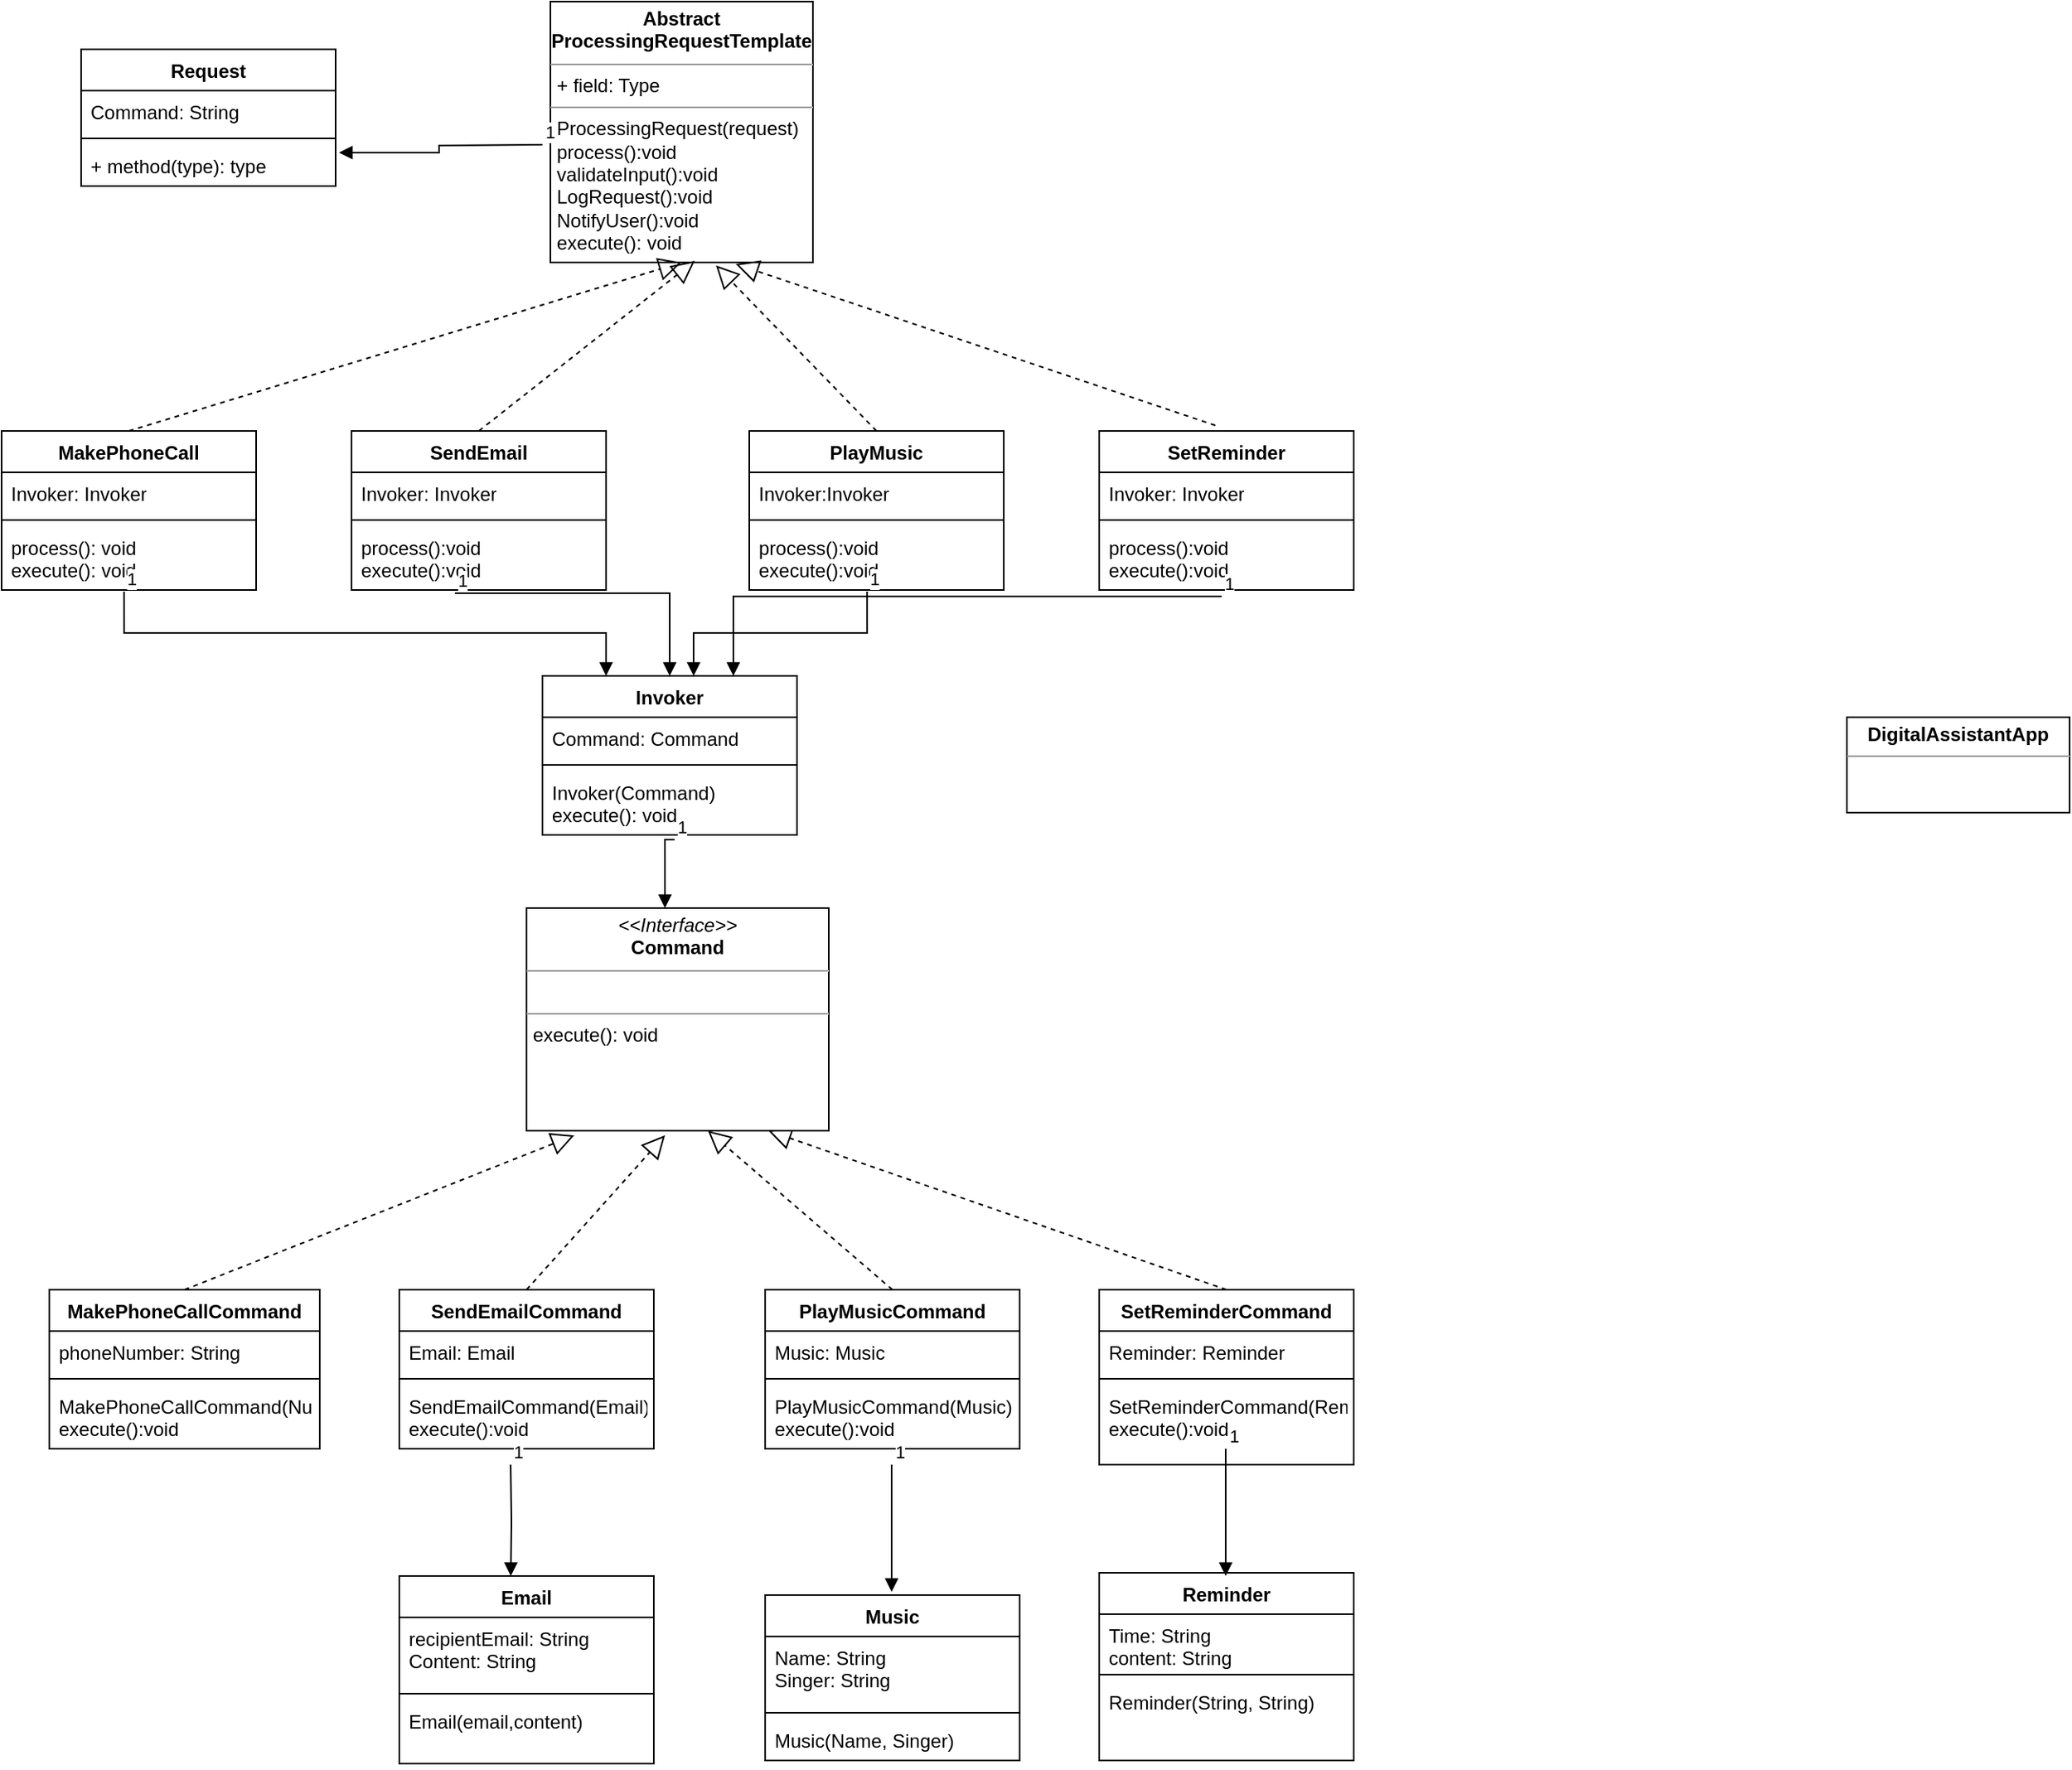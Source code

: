 <mxfile version="21.2.9" type="device">
  <diagram name="Page-1" id="yF5yuLpqPqXP1PnXobgm">
    <mxGraphModel dx="2963" dy="2237" grid="1" gridSize="10" guides="1" tooltips="1" connect="1" arrows="1" fold="1" page="1" pageScale="1" pageWidth="850" pageHeight="1100" math="0" shadow="0">
      <root>
        <mxCell id="0" />
        <mxCell id="1" parent="0" />
        <mxCell id="aZcGjkpgb1SzbqzYpWoX-2" value="MakePhoneCallCommand" style="swimlane;fontStyle=1;align=center;verticalAlign=top;childLayout=stackLayout;horizontal=1;startSize=26;horizontalStack=0;resizeParent=1;resizeParentMax=0;resizeLast=0;collapsible=1;marginBottom=0;whiteSpace=wrap;html=1;" vertex="1" parent="1">
          <mxGeometry x="100" y="220" width="170" height="100" as="geometry" />
        </mxCell>
        <mxCell id="aZcGjkpgb1SzbqzYpWoX-3" value="phoneNumber: String" style="text;strokeColor=none;fillColor=none;align=left;verticalAlign=top;spacingLeft=4;spacingRight=4;overflow=hidden;rotatable=0;points=[[0,0.5],[1,0.5]];portConstraint=eastwest;whiteSpace=wrap;html=1;" vertex="1" parent="aZcGjkpgb1SzbqzYpWoX-2">
          <mxGeometry y="26" width="170" height="26" as="geometry" />
        </mxCell>
        <mxCell id="aZcGjkpgb1SzbqzYpWoX-4" value="" style="line;strokeWidth=1;fillColor=none;align=left;verticalAlign=middle;spacingTop=-1;spacingLeft=3;spacingRight=3;rotatable=0;labelPosition=right;points=[];portConstraint=eastwest;strokeColor=inherit;" vertex="1" parent="aZcGjkpgb1SzbqzYpWoX-2">
          <mxGeometry y="52" width="170" height="8" as="geometry" />
        </mxCell>
        <mxCell id="aZcGjkpgb1SzbqzYpWoX-5" value="MakePhoneCallCommand(Number)&lt;br&gt;execute():void" style="text;strokeColor=none;fillColor=none;align=left;verticalAlign=top;spacingLeft=4;spacingRight=4;overflow=hidden;rotatable=0;points=[[0,0.5],[1,0.5]];portConstraint=eastwest;whiteSpace=wrap;html=1;" vertex="1" parent="aZcGjkpgb1SzbqzYpWoX-2">
          <mxGeometry y="60" width="170" height="40" as="geometry" />
        </mxCell>
        <mxCell id="aZcGjkpgb1SzbqzYpWoX-6" value="SendEmailCommand" style="swimlane;fontStyle=1;align=center;verticalAlign=top;childLayout=stackLayout;horizontal=1;startSize=26;horizontalStack=0;resizeParent=1;resizeParentMax=0;resizeLast=0;collapsible=1;marginBottom=0;whiteSpace=wrap;html=1;" vertex="1" parent="1">
          <mxGeometry x="320" y="220" width="160" height="100" as="geometry" />
        </mxCell>
        <mxCell id="aZcGjkpgb1SzbqzYpWoX-7" value="Email: Email" style="text;strokeColor=none;fillColor=none;align=left;verticalAlign=top;spacingLeft=4;spacingRight=4;overflow=hidden;rotatable=0;points=[[0,0.5],[1,0.5]];portConstraint=eastwest;whiteSpace=wrap;html=1;" vertex="1" parent="aZcGjkpgb1SzbqzYpWoX-6">
          <mxGeometry y="26" width="160" height="26" as="geometry" />
        </mxCell>
        <mxCell id="aZcGjkpgb1SzbqzYpWoX-8" value="" style="line;strokeWidth=1;fillColor=none;align=left;verticalAlign=middle;spacingTop=-1;spacingLeft=3;spacingRight=3;rotatable=0;labelPosition=right;points=[];portConstraint=eastwest;strokeColor=inherit;" vertex="1" parent="aZcGjkpgb1SzbqzYpWoX-6">
          <mxGeometry y="52" width="160" height="8" as="geometry" />
        </mxCell>
        <mxCell id="aZcGjkpgb1SzbqzYpWoX-9" value="SendEmailCommand(Email)&lt;br&gt;execute():void" style="text;strokeColor=none;fillColor=none;align=left;verticalAlign=top;spacingLeft=4;spacingRight=4;overflow=hidden;rotatable=0;points=[[0,0.5],[1,0.5]];portConstraint=eastwest;whiteSpace=wrap;html=1;" vertex="1" parent="aZcGjkpgb1SzbqzYpWoX-6">
          <mxGeometry y="60" width="160" height="40" as="geometry" />
        </mxCell>
        <mxCell id="aZcGjkpgb1SzbqzYpWoX-10" value="PlayMusicCommand" style="swimlane;fontStyle=1;align=center;verticalAlign=top;childLayout=stackLayout;horizontal=1;startSize=26;horizontalStack=0;resizeParent=1;resizeParentMax=0;resizeLast=0;collapsible=1;marginBottom=0;whiteSpace=wrap;html=1;" vertex="1" parent="1">
          <mxGeometry x="550" y="220" width="160" height="100" as="geometry" />
        </mxCell>
        <mxCell id="aZcGjkpgb1SzbqzYpWoX-11" value="Music: Music" style="text;strokeColor=none;fillColor=none;align=left;verticalAlign=top;spacingLeft=4;spacingRight=4;overflow=hidden;rotatable=0;points=[[0,0.5],[1,0.5]];portConstraint=eastwest;whiteSpace=wrap;html=1;" vertex="1" parent="aZcGjkpgb1SzbqzYpWoX-10">
          <mxGeometry y="26" width="160" height="26" as="geometry" />
        </mxCell>
        <mxCell id="aZcGjkpgb1SzbqzYpWoX-12" value="" style="line;strokeWidth=1;fillColor=none;align=left;verticalAlign=middle;spacingTop=-1;spacingLeft=3;spacingRight=3;rotatable=0;labelPosition=right;points=[];portConstraint=eastwest;strokeColor=inherit;" vertex="1" parent="aZcGjkpgb1SzbqzYpWoX-10">
          <mxGeometry y="52" width="160" height="8" as="geometry" />
        </mxCell>
        <mxCell id="aZcGjkpgb1SzbqzYpWoX-13" value="PlayMusicCommand(Music)&lt;br&gt;execute():void" style="text;strokeColor=none;fillColor=none;align=left;verticalAlign=top;spacingLeft=4;spacingRight=4;overflow=hidden;rotatable=0;points=[[0,0.5],[1,0.5]];portConstraint=eastwest;whiteSpace=wrap;html=1;" vertex="1" parent="aZcGjkpgb1SzbqzYpWoX-10">
          <mxGeometry y="60" width="160" height="40" as="geometry" />
        </mxCell>
        <mxCell id="aZcGjkpgb1SzbqzYpWoX-18" value="SetReminderCommand" style="swimlane;fontStyle=1;align=center;verticalAlign=top;childLayout=stackLayout;horizontal=1;startSize=26;horizontalStack=0;resizeParent=1;resizeParentMax=0;resizeLast=0;collapsible=1;marginBottom=0;whiteSpace=wrap;html=1;" vertex="1" parent="1">
          <mxGeometry x="760" y="220" width="160" height="110" as="geometry" />
        </mxCell>
        <mxCell id="aZcGjkpgb1SzbqzYpWoX-19" value="Reminder: Reminder" style="text;strokeColor=none;fillColor=none;align=left;verticalAlign=top;spacingLeft=4;spacingRight=4;overflow=hidden;rotatable=0;points=[[0,0.5],[1,0.5]];portConstraint=eastwest;whiteSpace=wrap;html=1;" vertex="1" parent="aZcGjkpgb1SzbqzYpWoX-18">
          <mxGeometry y="26" width="160" height="26" as="geometry" />
        </mxCell>
        <mxCell id="aZcGjkpgb1SzbqzYpWoX-20" value="" style="line;strokeWidth=1;fillColor=none;align=left;verticalAlign=middle;spacingTop=-1;spacingLeft=3;spacingRight=3;rotatable=0;labelPosition=right;points=[];portConstraint=eastwest;strokeColor=inherit;" vertex="1" parent="aZcGjkpgb1SzbqzYpWoX-18">
          <mxGeometry y="52" width="160" height="8" as="geometry" />
        </mxCell>
        <mxCell id="aZcGjkpgb1SzbqzYpWoX-21" value="SetReminderCommand(Reminder)&lt;br&gt;execute():void" style="text;strokeColor=none;fillColor=none;align=left;verticalAlign=top;spacingLeft=4;spacingRight=4;overflow=hidden;rotatable=0;points=[[0,0.5],[1,0.5]];portConstraint=eastwest;whiteSpace=wrap;html=1;" vertex="1" parent="aZcGjkpgb1SzbqzYpWoX-18">
          <mxGeometry y="60" width="160" height="50" as="geometry" />
        </mxCell>
        <mxCell id="aZcGjkpgb1SzbqzYpWoX-22" value="" style="endArrow=block;dashed=1;endFill=0;endSize=12;html=1;rounded=0;exitX=0.5;exitY=0;exitDx=0;exitDy=0;entryX=0.158;entryY=1.021;entryDx=0;entryDy=0;entryPerimeter=0;" edge="1" parent="1" source="aZcGjkpgb1SzbqzYpWoX-2" target="aZcGjkpgb1SzbqzYpWoX-66">
          <mxGeometry width="160" relative="1" as="geometry">
            <mxPoint x="160" y="180" as="sourcePoint" />
            <mxPoint x="360" y="90" as="targetPoint" />
          </mxGeometry>
        </mxCell>
        <mxCell id="aZcGjkpgb1SzbqzYpWoX-23" value="" style="endArrow=block;dashed=1;endFill=0;endSize=12;html=1;rounded=0;exitX=0.5;exitY=0;exitDx=0;exitDy=0;entryX=0.6;entryY=1;entryDx=0;entryDy=0;entryPerimeter=0;" edge="1" parent="1" source="aZcGjkpgb1SzbqzYpWoX-10" target="aZcGjkpgb1SzbqzYpWoX-66">
          <mxGeometry width="160" relative="1" as="geometry">
            <mxPoint x="260" y="430" as="sourcePoint" />
            <mxPoint x="630" y="-90" as="targetPoint" />
          </mxGeometry>
        </mxCell>
        <mxCell id="aZcGjkpgb1SzbqzYpWoX-24" value="" style="endArrow=block;dashed=1;endFill=0;endSize=12;html=1;rounded=0;exitX=0.5;exitY=0;exitDx=0;exitDy=0;entryX=0.458;entryY=1.021;entryDx=0;entryDy=0;entryPerimeter=0;" edge="1" parent="1" source="aZcGjkpgb1SzbqzYpWoX-6" target="aZcGjkpgb1SzbqzYpWoX-66">
          <mxGeometry width="160" relative="1" as="geometry">
            <mxPoint x="100" y="410" as="sourcePoint" />
            <mxPoint x="530" y="-80" as="targetPoint" />
          </mxGeometry>
        </mxCell>
        <mxCell id="aZcGjkpgb1SzbqzYpWoX-25" value="" style="endArrow=block;dashed=1;endFill=0;endSize=12;html=1;rounded=0;exitX=0.5;exitY=0;exitDx=0;exitDy=0;entryX=0.8;entryY=1;entryDx=0;entryDy=0;entryPerimeter=0;" edge="1" parent="1" source="aZcGjkpgb1SzbqzYpWoX-18" target="aZcGjkpgb1SzbqzYpWoX-66">
          <mxGeometry width="160" relative="1" as="geometry">
            <mxPoint x="710" y="150" as="sourcePoint" />
            <mxPoint x="710" y="-100" as="targetPoint" />
          </mxGeometry>
        </mxCell>
        <mxCell id="aZcGjkpgb1SzbqzYpWoX-26" value="&lt;p style=&quot;margin:0px;margin-top:4px;text-align:center;&quot;&gt;&lt;b&gt;Abstract ProcessingRequestTemplate&lt;/b&gt;&lt;/p&gt;&lt;hr size=&quot;1&quot;&gt;&lt;p style=&quot;margin:0px;margin-left:4px;&quot;&gt;+ field: Type&lt;/p&gt;&lt;hr size=&quot;1&quot;&gt;&lt;p style=&quot;margin:0px;margin-left:4px;&quot;&gt;ProcessingRequest(request)&lt;/p&gt;&lt;p style=&quot;margin:0px;margin-left:4px;&quot;&gt;process():void&lt;/p&gt;&lt;p style=&quot;margin:0px;margin-left:4px;&quot;&gt;validateInput():void&lt;/p&gt;&lt;p style=&quot;margin:0px;margin-left:4px;&quot;&gt;LogRequest():void&lt;/p&gt;&lt;p style=&quot;margin:0px;margin-left:4px;&quot;&gt;NotifyUser():void&lt;/p&gt;&lt;p style=&quot;margin:0px;margin-left:4px;&quot;&gt;execute(): void&lt;/p&gt;" style="verticalAlign=top;align=left;overflow=fill;fontSize=12;fontFamily=Helvetica;html=1;whiteSpace=wrap;" vertex="1" parent="1">
          <mxGeometry x="415" y="-590" width="165" height="164" as="geometry" />
        </mxCell>
        <mxCell id="aZcGjkpgb1SzbqzYpWoX-36" value="Request" style="swimlane;fontStyle=1;align=center;verticalAlign=top;childLayout=stackLayout;horizontal=1;startSize=26;horizontalStack=0;resizeParent=1;resizeParentMax=0;resizeLast=0;collapsible=1;marginBottom=0;whiteSpace=wrap;html=1;" vertex="1" parent="1">
          <mxGeometry x="120" y="-560" width="160" height="86" as="geometry" />
        </mxCell>
        <mxCell id="aZcGjkpgb1SzbqzYpWoX-37" value="Command: String" style="text;strokeColor=none;fillColor=none;align=left;verticalAlign=top;spacingLeft=4;spacingRight=4;overflow=hidden;rotatable=0;points=[[0,0.5],[1,0.5]];portConstraint=eastwest;whiteSpace=wrap;html=1;" vertex="1" parent="aZcGjkpgb1SzbqzYpWoX-36">
          <mxGeometry y="26" width="160" height="26" as="geometry" />
        </mxCell>
        <mxCell id="aZcGjkpgb1SzbqzYpWoX-38" value="" style="line;strokeWidth=1;fillColor=none;align=left;verticalAlign=middle;spacingTop=-1;spacingLeft=3;spacingRight=3;rotatable=0;labelPosition=right;points=[];portConstraint=eastwest;strokeColor=inherit;" vertex="1" parent="aZcGjkpgb1SzbqzYpWoX-36">
          <mxGeometry y="52" width="160" height="8" as="geometry" />
        </mxCell>
        <mxCell id="aZcGjkpgb1SzbqzYpWoX-39" value="+ method(type): type" style="text;strokeColor=none;fillColor=none;align=left;verticalAlign=top;spacingLeft=4;spacingRight=4;overflow=hidden;rotatable=0;points=[[0,0.5],[1,0.5]];portConstraint=eastwest;whiteSpace=wrap;html=1;" vertex="1" parent="aZcGjkpgb1SzbqzYpWoX-36">
          <mxGeometry y="60" width="160" height="26" as="geometry" />
        </mxCell>
        <mxCell id="aZcGjkpgb1SzbqzYpWoX-40" value="Email" style="swimlane;fontStyle=1;align=center;verticalAlign=top;childLayout=stackLayout;horizontal=1;startSize=26;horizontalStack=0;resizeParent=1;resizeParentMax=0;resizeLast=0;collapsible=1;marginBottom=0;whiteSpace=wrap;html=1;" vertex="1" parent="1">
          <mxGeometry x="320" y="400" width="160" height="118" as="geometry" />
        </mxCell>
        <mxCell id="aZcGjkpgb1SzbqzYpWoX-41" value="recipientEmail: String&lt;br&gt;Content: String" style="text;strokeColor=none;fillColor=none;align=left;verticalAlign=top;spacingLeft=4;spacingRight=4;overflow=hidden;rotatable=0;points=[[0,0.5],[1,0.5]];portConstraint=eastwest;whiteSpace=wrap;html=1;" vertex="1" parent="aZcGjkpgb1SzbqzYpWoX-40">
          <mxGeometry y="26" width="160" height="44" as="geometry" />
        </mxCell>
        <mxCell id="aZcGjkpgb1SzbqzYpWoX-42" value="" style="line;strokeWidth=1;fillColor=none;align=left;verticalAlign=middle;spacingTop=-1;spacingLeft=3;spacingRight=3;rotatable=0;labelPosition=right;points=[];portConstraint=eastwest;strokeColor=inherit;" vertex="1" parent="aZcGjkpgb1SzbqzYpWoX-40">
          <mxGeometry y="70" width="160" height="8" as="geometry" />
        </mxCell>
        <mxCell id="aZcGjkpgb1SzbqzYpWoX-43" value="Email(email,content)" style="text;strokeColor=none;fillColor=none;align=left;verticalAlign=top;spacingLeft=4;spacingRight=4;overflow=hidden;rotatable=0;points=[[0,0.5],[1,0.5]];portConstraint=eastwest;whiteSpace=wrap;html=1;" vertex="1" parent="aZcGjkpgb1SzbqzYpWoX-40">
          <mxGeometry y="78" width="160" height="40" as="geometry" />
        </mxCell>
        <mxCell id="aZcGjkpgb1SzbqzYpWoX-44" value="Music" style="swimlane;fontStyle=1;align=center;verticalAlign=top;childLayout=stackLayout;horizontal=1;startSize=26;horizontalStack=0;resizeParent=1;resizeParentMax=0;resizeLast=0;collapsible=1;marginBottom=0;whiteSpace=wrap;html=1;" vertex="1" parent="1">
          <mxGeometry x="550" y="412" width="160" height="104" as="geometry" />
        </mxCell>
        <mxCell id="aZcGjkpgb1SzbqzYpWoX-45" value="Name: String&lt;br&gt;Singer: String" style="text;strokeColor=none;fillColor=none;align=left;verticalAlign=top;spacingLeft=4;spacingRight=4;overflow=hidden;rotatable=0;points=[[0,0.5],[1,0.5]];portConstraint=eastwest;whiteSpace=wrap;html=1;" vertex="1" parent="aZcGjkpgb1SzbqzYpWoX-44">
          <mxGeometry y="26" width="160" height="44" as="geometry" />
        </mxCell>
        <mxCell id="aZcGjkpgb1SzbqzYpWoX-46" value="" style="line;strokeWidth=1;fillColor=none;align=left;verticalAlign=middle;spacingTop=-1;spacingLeft=3;spacingRight=3;rotatable=0;labelPosition=right;points=[];portConstraint=eastwest;strokeColor=inherit;" vertex="1" parent="aZcGjkpgb1SzbqzYpWoX-44">
          <mxGeometry y="70" width="160" height="8" as="geometry" />
        </mxCell>
        <mxCell id="aZcGjkpgb1SzbqzYpWoX-47" value="Music(Name, Singer)" style="text;strokeColor=none;fillColor=none;align=left;verticalAlign=top;spacingLeft=4;spacingRight=4;overflow=hidden;rotatable=0;points=[[0,0.5],[1,0.5]];portConstraint=eastwest;whiteSpace=wrap;html=1;" vertex="1" parent="aZcGjkpgb1SzbqzYpWoX-44">
          <mxGeometry y="78" width="160" height="26" as="geometry" />
        </mxCell>
        <mxCell id="aZcGjkpgb1SzbqzYpWoX-48" value="Reminder" style="swimlane;fontStyle=1;align=center;verticalAlign=top;childLayout=stackLayout;horizontal=1;startSize=26;horizontalStack=0;resizeParent=1;resizeParentMax=0;resizeLast=0;collapsible=1;marginBottom=0;whiteSpace=wrap;html=1;" vertex="1" parent="1">
          <mxGeometry x="760" y="398" width="160" height="118" as="geometry" />
        </mxCell>
        <mxCell id="aZcGjkpgb1SzbqzYpWoX-49" value="Time: String&lt;br&gt;content: String" style="text;strokeColor=none;fillColor=none;align=left;verticalAlign=top;spacingLeft=4;spacingRight=4;overflow=hidden;rotatable=0;points=[[0,0.5],[1,0.5]];portConstraint=eastwest;whiteSpace=wrap;html=1;" vertex="1" parent="aZcGjkpgb1SzbqzYpWoX-48">
          <mxGeometry y="26" width="160" height="34" as="geometry" />
        </mxCell>
        <mxCell id="aZcGjkpgb1SzbqzYpWoX-50" value="" style="line;strokeWidth=1;fillColor=none;align=left;verticalAlign=middle;spacingTop=-1;spacingLeft=3;spacingRight=3;rotatable=0;labelPosition=right;points=[];portConstraint=eastwest;strokeColor=inherit;" vertex="1" parent="aZcGjkpgb1SzbqzYpWoX-48">
          <mxGeometry y="60" width="160" height="8" as="geometry" />
        </mxCell>
        <mxCell id="aZcGjkpgb1SzbqzYpWoX-51" value="Reminder(String, String)" style="text;strokeColor=none;fillColor=none;align=left;verticalAlign=top;spacingLeft=4;spacingRight=4;overflow=hidden;rotatable=0;points=[[0,0.5],[1,0.5]];portConstraint=eastwest;whiteSpace=wrap;html=1;" vertex="1" parent="aZcGjkpgb1SzbqzYpWoX-48">
          <mxGeometry y="68" width="160" height="50" as="geometry" />
        </mxCell>
        <mxCell id="aZcGjkpgb1SzbqzYpWoX-52" value="" style="endArrow=block;endFill=1;html=1;edgeStyle=orthogonalEdgeStyle;align=left;verticalAlign=top;rounded=0;entryX=0.438;entryY=0;entryDx=0;entryDy=0;entryPerimeter=0;" edge="1" parent="1" target="aZcGjkpgb1SzbqzYpWoX-40">
          <mxGeometry x="-1" relative="1" as="geometry">
            <mxPoint x="390" y="330" as="sourcePoint" />
            <mxPoint x="390" y="390" as="targetPoint" />
          </mxGeometry>
        </mxCell>
        <mxCell id="aZcGjkpgb1SzbqzYpWoX-53" value="1" style="edgeLabel;resizable=0;html=1;align=left;verticalAlign=bottom;" connectable="0" vertex="1" parent="aZcGjkpgb1SzbqzYpWoX-52">
          <mxGeometry x="-1" relative="1" as="geometry" />
        </mxCell>
        <mxCell id="aZcGjkpgb1SzbqzYpWoX-54" value="" style="endArrow=block;endFill=1;html=1;edgeStyle=orthogonalEdgeStyle;align=left;verticalAlign=top;rounded=0;exitX=0.438;exitY=1;exitDx=0;exitDy=0;exitPerimeter=0;entryX=0.438;entryY=0;entryDx=0;entryDy=0;entryPerimeter=0;" edge="1" parent="1">
          <mxGeometry x="-1" relative="1" as="geometry">
            <mxPoint x="629.5" y="330" as="sourcePoint" />
            <mxPoint x="629.5" y="410" as="targetPoint" />
          </mxGeometry>
        </mxCell>
        <mxCell id="aZcGjkpgb1SzbqzYpWoX-55" value="1" style="edgeLabel;resizable=0;html=1;align=left;verticalAlign=bottom;" connectable="0" vertex="1" parent="aZcGjkpgb1SzbqzYpWoX-54">
          <mxGeometry x="-1" relative="1" as="geometry" />
        </mxCell>
        <mxCell id="aZcGjkpgb1SzbqzYpWoX-56" value="" style="endArrow=block;endFill=1;html=1;edgeStyle=orthogonalEdgeStyle;align=left;verticalAlign=top;rounded=0;exitX=0.438;exitY=1;exitDx=0;exitDy=0;exitPerimeter=0;entryX=0.438;entryY=0;entryDx=0;entryDy=0;entryPerimeter=0;" edge="1" parent="1">
          <mxGeometry x="-1" relative="1" as="geometry">
            <mxPoint x="839.5" y="320" as="sourcePoint" />
            <mxPoint x="839.5" y="400" as="targetPoint" />
          </mxGeometry>
        </mxCell>
        <mxCell id="aZcGjkpgb1SzbqzYpWoX-57" value="1" style="edgeLabel;resizable=0;html=1;align=left;verticalAlign=bottom;" connectable="0" vertex="1" parent="aZcGjkpgb1SzbqzYpWoX-56">
          <mxGeometry x="-1" relative="1" as="geometry" />
        </mxCell>
        <mxCell id="aZcGjkpgb1SzbqzYpWoX-65" value="&lt;p style=&quot;margin:0px;margin-top:4px;text-align:center;&quot;&gt;&lt;b&gt;DigitalAssistantApp&lt;/b&gt;&lt;/p&gt;&lt;hr size=&quot;1&quot;&gt;&lt;div style=&quot;height:2px;&quot;&gt;&lt;/div&gt;" style="verticalAlign=top;align=left;overflow=fill;fontSize=12;fontFamily=Helvetica;html=1;whiteSpace=wrap;" vertex="1" parent="1">
          <mxGeometry x="1230" y="-140" width="140" height="60" as="geometry" />
        </mxCell>
        <mxCell id="aZcGjkpgb1SzbqzYpWoX-66" value="&lt;p style=&quot;margin:0px;margin-top:4px;text-align:center;&quot;&gt;&lt;i&gt;&amp;lt;&amp;lt;Interface&amp;gt;&amp;gt;&lt;/i&gt;&lt;br&gt;&lt;b&gt;Command&lt;/b&gt;&lt;/p&gt;&lt;hr size=&quot;1&quot;&gt;&lt;p style=&quot;margin:0px;margin-left:4px;&quot;&gt;&lt;br&gt;&lt;/p&gt;&lt;hr size=&quot;1&quot;&gt;&lt;p style=&quot;margin:0px;margin-left:4px;&quot;&gt;execute(): void&lt;/p&gt;" style="verticalAlign=top;align=left;overflow=fill;fontSize=12;fontFamily=Helvetica;html=1;whiteSpace=wrap;" vertex="1" parent="1">
          <mxGeometry x="400" y="-20" width="190" height="140" as="geometry" />
        </mxCell>
        <mxCell id="aZcGjkpgb1SzbqzYpWoX-67" value="Invoker" style="swimlane;fontStyle=1;align=center;verticalAlign=top;childLayout=stackLayout;horizontal=1;startSize=26;horizontalStack=0;resizeParent=1;resizeParentMax=0;resizeLast=0;collapsible=1;marginBottom=0;whiteSpace=wrap;html=1;" vertex="1" parent="1">
          <mxGeometry x="410" y="-166" width="160" height="100" as="geometry" />
        </mxCell>
        <mxCell id="aZcGjkpgb1SzbqzYpWoX-68" value="Command: Command" style="text;strokeColor=none;fillColor=none;align=left;verticalAlign=top;spacingLeft=4;spacingRight=4;overflow=hidden;rotatable=0;points=[[0,0.5],[1,0.5]];portConstraint=eastwest;whiteSpace=wrap;html=1;" vertex="1" parent="aZcGjkpgb1SzbqzYpWoX-67">
          <mxGeometry y="26" width="160" height="26" as="geometry" />
        </mxCell>
        <mxCell id="aZcGjkpgb1SzbqzYpWoX-69" value="" style="line;strokeWidth=1;fillColor=none;align=left;verticalAlign=middle;spacingTop=-1;spacingLeft=3;spacingRight=3;rotatable=0;labelPosition=right;points=[];portConstraint=eastwest;strokeColor=inherit;" vertex="1" parent="aZcGjkpgb1SzbqzYpWoX-67">
          <mxGeometry y="52" width="160" height="8" as="geometry" />
        </mxCell>
        <mxCell id="aZcGjkpgb1SzbqzYpWoX-70" value="Invoker(Command)&lt;br&gt;execute(): void" style="text;strokeColor=none;fillColor=none;align=left;verticalAlign=top;spacingLeft=4;spacingRight=4;overflow=hidden;rotatable=0;points=[[0,0.5],[1,0.5]];portConstraint=eastwest;whiteSpace=wrap;html=1;" vertex="1" parent="aZcGjkpgb1SzbqzYpWoX-67">
          <mxGeometry y="60" width="160" height="40" as="geometry" />
        </mxCell>
        <mxCell id="aZcGjkpgb1SzbqzYpWoX-73" value="MakePhoneCall" style="swimlane;fontStyle=1;align=center;verticalAlign=top;childLayout=stackLayout;horizontal=1;startSize=26;horizontalStack=0;resizeParent=1;resizeParentMax=0;resizeLast=0;collapsible=1;marginBottom=0;whiteSpace=wrap;html=1;" vertex="1" parent="1">
          <mxGeometry x="70" y="-320" width="160" height="100" as="geometry" />
        </mxCell>
        <mxCell id="aZcGjkpgb1SzbqzYpWoX-74" value="Invoker: Invoker" style="text;strokeColor=none;fillColor=none;align=left;verticalAlign=top;spacingLeft=4;spacingRight=4;overflow=hidden;rotatable=0;points=[[0,0.5],[1,0.5]];portConstraint=eastwest;whiteSpace=wrap;html=1;" vertex="1" parent="aZcGjkpgb1SzbqzYpWoX-73">
          <mxGeometry y="26" width="160" height="26" as="geometry" />
        </mxCell>
        <mxCell id="aZcGjkpgb1SzbqzYpWoX-75" value="" style="line;strokeWidth=1;fillColor=none;align=left;verticalAlign=middle;spacingTop=-1;spacingLeft=3;spacingRight=3;rotatable=0;labelPosition=right;points=[];portConstraint=eastwest;strokeColor=inherit;" vertex="1" parent="aZcGjkpgb1SzbqzYpWoX-73">
          <mxGeometry y="52" width="160" height="8" as="geometry" />
        </mxCell>
        <mxCell id="aZcGjkpgb1SzbqzYpWoX-76" value="process(): void&lt;br&gt;execute(): void" style="text;strokeColor=none;fillColor=none;align=left;verticalAlign=top;spacingLeft=4;spacingRight=4;overflow=hidden;rotatable=0;points=[[0,0.5],[1,0.5]];portConstraint=eastwest;whiteSpace=wrap;html=1;" vertex="1" parent="aZcGjkpgb1SzbqzYpWoX-73">
          <mxGeometry y="60" width="160" height="40" as="geometry" />
        </mxCell>
        <mxCell id="aZcGjkpgb1SzbqzYpWoX-77" value="SendEmail" style="swimlane;fontStyle=1;align=center;verticalAlign=top;childLayout=stackLayout;horizontal=1;startSize=26;horizontalStack=0;resizeParent=1;resizeParentMax=0;resizeLast=0;collapsible=1;marginBottom=0;whiteSpace=wrap;html=1;" vertex="1" parent="1">
          <mxGeometry x="290" y="-320" width="160" height="100" as="geometry" />
        </mxCell>
        <mxCell id="aZcGjkpgb1SzbqzYpWoX-78" value="Invoker: Invoker" style="text;strokeColor=none;fillColor=none;align=left;verticalAlign=top;spacingLeft=4;spacingRight=4;overflow=hidden;rotatable=0;points=[[0,0.5],[1,0.5]];portConstraint=eastwest;whiteSpace=wrap;html=1;" vertex="1" parent="aZcGjkpgb1SzbqzYpWoX-77">
          <mxGeometry y="26" width="160" height="26" as="geometry" />
        </mxCell>
        <mxCell id="aZcGjkpgb1SzbqzYpWoX-79" value="" style="line;strokeWidth=1;fillColor=none;align=left;verticalAlign=middle;spacingTop=-1;spacingLeft=3;spacingRight=3;rotatable=0;labelPosition=right;points=[];portConstraint=eastwest;strokeColor=inherit;" vertex="1" parent="aZcGjkpgb1SzbqzYpWoX-77">
          <mxGeometry y="52" width="160" height="8" as="geometry" />
        </mxCell>
        <mxCell id="aZcGjkpgb1SzbqzYpWoX-80" value="process():void&lt;br&gt;execute():void" style="text;strokeColor=none;fillColor=none;align=left;verticalAlign=top;spacingLeft=4;spacingRight=4;overflow=hidden;rotatable=0;points=[[0,0.5],[1,0.5]];portConstraint=eastwest;whiteSpace=wrap;html=1;" vertex="1" parent="aZcGjkpgb1SzbqzYpWoX-77">
          <mxGeometry y="60" width="160" height="40" as="geometry" />
        </mxCell>
        <mxCell id="aZcGjkpgb1SzbqzYpWoX-81" value="PlayMusic" style="swimlane;fontStyle=1;align=center;verticalAlign=top;childLayout=stackLayout;horizontal=1;startSize=26;horizontalStack=0;resizeParent=1;resizeParentMax=0;resizeLast=0;collapsible=1;marginBottom=0;whiteSpace=wrap;html=1;" vertex="1" parent="1">
          <mxGeometry x="540" y="-320" width="160" height="100" as="geometry" />
        </mxCell>
        <mxCell id="aZcGjkpgb1SzbqzYpWoX-82" value="Invoker:Invoker" style="text;strokeColor=none;fillColor=none;align=left;verticalAlign=top;spacingLeft=4;spacingRight=4;overflow=hidden;rotatable=0;points=[[0,0.5],[1,0.5]];portConstraint=eastwest;whiteSpace=wrap;html=1;" vertex="1" parent="aZcGjkpgb1SzbqzYpWoX-81">
          <mxGeometry y="26" width="160" height="26" as="geometry" />
        </mxCell>
        <mxCell id="aZcGjkpgb1SzbqzYpWoX-83" value="" style="line;strokeWidth=1;fillColor=none;align=left;verticalAlign=middle;spacingTop=-1;spacingLeft=3;spacingRight=3;rotatable=0;labelPosition=right;points=[];portConstraint=eastwest;strokeColor=inherit;" vertex="1" parent="aZcGjkpgb1SzbqzYpWoX-81">
          <mxGeometry y="52" width="160" height="8" as="geometry" />
        </mxCell>
        <mxCell id="aZcGjkpgb1SzbqzYpWoX-84" value="process():void&lt;br style=&quot;border-color: var(--border-color);&quot;&gt;execute():void" style="text;strokeColor=none;fillColor=none;align=left;verticalAlign=top;spacingLeft=4;spacingRight=4;overflow=hidden;rotatable=0;points=[[0,0.5],[1,0.5]];portConstraint=eastwest;whiteSpace=wrap;html=1;" vertex="1" parent="aZcGjkpgb1SzbqzYpWoX-81">
          <mxGeometry y="60" width="160" height="40" as="geometry" />
        </mxCell>
        <mxCell id="aZcGjkpgb1SzbqzYpWoX-85" value="SetReminder" style="swimlane;fontStyle=1;align=center;verticalAlign=top;childLayout=stackLayout;horizontal=1;startSize=26;horizontalStack=0;resizeParent=1;resizeParentMax=0;resizeLast=0;collapsible=1;marginBottom=0;whiteSpace=wrap;html=1;" vertex="1" parent="1">
          <mxGeometry x="760" y="-320" width="160" height="100" as="geometry" />
        </mxCell>
        <mxCell id="aZcGjkpgb1SzbqzYpWoX-86" value="Invoker: Invoker" style="text;strokeColor=none;fillColor=none;align=left;verticalAlign=top;spacingLeft=4;spacingRight=4;overflow=hidden;rotatable=0;points=[[0,0.5],[1,0.5]];portConstraint=eastwest;whiteSpace=wrap;html=1;" vertex="1" parent="aZcGjkpgb1SzbqzYpWoX-85">
          <mxGeometry y="26" width="160" height="26" as="geometry" />
        </mxCell>
        <mxCell id="aZcGjkpgb1SzbqzYpWoX-87" value="" style="line;strokeWidth=1;fillColor=none;align=left;verticalAlign=middle;spacingTop=-1;spacingLeft=3;spacingRight=3;rotatable=0;labelPosition=right;points=[];portConstraint=eastwest;strokeColor=inherit;" vertex="1" parent="aZcGjkpgb1SzbqzYpWoX-85">
          <mxGeometry y="52" width="160" height="8" as="geometry" />
        </mxCell>
        <mxCell id="aZcGjkpgb1SzbqzYpWoX-88" value="process():void&lt;br style=&quot;border-color: var(--border-color);&quot;&gt;execute():void" style="text;strokeColor=none;fillColor=none;align=left;verticalAlign=top;spacingLeft=4;spacingRight=4;overflow=hidden;rotatable=0;points=[[0,0.5],[1,0.5]];portConstraint=eastwest;whiteSpace=wrap;html=1;" vertex="1" parent="aZcGjkpgb1SzbqzYpWoX-85">
          <mxGeometry y="60" width="160" height="40" as="geometry" />
        </mxCell>
        <mxCell id="aZcGjkpgb1SzbqzYpWoX-90" value="" style="endArrow=block;dashed=1;endFill=0;endSize=12;html=1;rounded=0;entryX=0.5;entryY=1;entryDx=0;entryDy=0;exitX=0.5;exitY=0;exitDx=0;exitDy=0;" edge="1" parent="1" source="aZcGjkpgb1SzbqzYpWoX-73" target="aZcGjkpgb1SzbqzYpWoX-26">
          <mxGeometry width="160" relative="1" as="geometry">
            <mxPoint x="120" y="-370" as="sourcePoint" />
            <mxPoint x="280" y="-370" as="targetPoint" />
          </mxGeometry>
        </mxCell>
        <mxCell id="aZcGjkpgb1SzbqzYpWoX-91" value="" style="endArrow=block;dashed=1;endFill=0;endSize=12;html=1;rounded=0;entryX=0.55;entryY=0.994;entryDx=0;entryDy=0;exitX=0.5;exitY=0;exitDx=0;exitDy=0;entryPerimeter=0;" edge="1" parent="1" source="aZcGjkpgb1SzbqzYpWoX-77" target="aZcGjkpgb1SzbqzYpWoX-26">
          <mxGeometry width="160" relative="1" as="geometry">
            <mxPoint x="160" y="-310" as="sourcePoint" />
            <mxPoint x="505" y="-416" as="targetPoint" />
          </mxGeometry>
        </mxCell>
        <mxCell id="aZcGjkpgb1SzbqzYpWoX-92" value="" style="endArrow=block;dashed=1;endFill=0;endSize=12;html=1;rounded=0;entryX=0.631;entryY=1.012;entryDx=0;entryDy=0;exitX=0.5;exitY=0;exitDx=0;exitDy=0;entryPerimeter=0;" edge="1" parent="1" source="aZcGjkpgb1SzbqzYpWoX-81" target="aZcGjkpgb1SzbqzYpWoX-26">
          <mxGeometry width="160" relative="1" as="geometry">
            <mxPoint x="170" y="-300" as="sourcePoint" />
            <mxPoint x="515" y="-406" as="targetPoint" />
          </mxGeometry>
        </mxCell>
        <mxCell id="aZcGjkpgb1SzbqzYpWoX-93" value="" style="endArrow=block;dashed=1;endFill=0;endSize=12;html=1;rounded=0;entryX=0.706;entryY=1.006;entryDx=0;entryDy=0;entryPerimeter=0;exitX=0.456;exitY=-0.035;exitDx=0;exitDy=0;exitPerimeter=0;" edge="1" parent="1" source="aZcGjkpgb1SzbqzYpWoX-85" target="aZcGjkpgb1SzbqzYpWoX-26">
          <mxGeometry width="160" relative="1" as="geometry">
            <mxPoint x="810" y="-380" as="sourcePoint" />
            <mxPoint x="656" y="-440" as="targetPoint" />
          </mxGeometry>
        </mxCell>
        <mxCell id="aZcGjkpgb1SzbqzYpWoX-94" value="" style="endArrow=block;endFill=1;html=1;edgeStyle=orthogonalEdgeStyle;align=left;verticalAlign=top;rounded=0;exitX=0.481;exitY=1.025;exitDx=0;exitDy=0;exitPerimeter=0;entryX=0.25;entryY=0;entryDx=0;entryDy=0;" edge="1" parent="1" source="aZcGjkpgb1SzbqzYpWoX-76" target="aZcGjkpgb1SzbqzYpWoX-67">
          <mxGeometry x="-1" relative="1" as="geometry">
            <mxPoint x="180" y="-120" as="sourcePoint" />
            <mxPoint x="340" y="-120" as="targetPoint" />
          </mxGeometry>
        </mxCell>
        <mxCell id="aZcGjkpgb1SzbqzYpWoX-95" value="1" style="edgeLabel;resizable=0;html=1;align=left;verticalAlign=bottom;" connectable="0" vertex="1" parent="aZcGjkpgb1SzbqzYpWoX-94">
          <mxGeometry x="-1" relative="1" as="geometry" />
        </mxCell>
        <mxCell id="aZcGjkpgb1SzbqzYpWoX-97" value="" style="endArrow=block;endFill=1;html=1;edgeStyle=orthogonalEdgeStyle;align=left;verticalAlign=top;rounded=0;entryX=1.013;entryY=0.192;entryDx=0;entryDy=0;entryPerimeter=0;" edge="1" parent="1" target="aZcGjkpgb1SzbqzYpWoX-39">
          <mxGeometry x="-1" relative="1" as="geometry">
            <mxPoint x="410" y="-500" as="sourcePoint" />
            <mxPoint x="280" y="-498" as="targetPoint" />
          </mxGeometry>
        </mxCell>
        <mxCell id="aZcGjkpgb1SzbqzYpWoX-98" value="1" style="edgeLabel;resizable=0;html=1;align=left;verticalAlign=bottom;" connectable="0" vertex="1" parent="aZcGjkpgb1SzbqzYpWoX-97">
          <mxGeometry x="-1" relative="1" as="geometry" />
        </mxCell>
        <mxCell id="aZcGjkpgb1SzbqzYpWoX-99" value="" style="endArrow=block;endFill=1;html=1;edgeStyle=orthogonalEdgeStyle;align=left;verticalAlign=top;rounded=0;exitX=0.406;exitY=1.05;exitDx=0;exitDy=0;exitPerimeter=0;entryX=0.5;entryY=0;entryDx=0;entryDy=0;" edge="1" parent="1" source="aZcGjkpgb1SzbqzYpWoX-80" target="aZcGjkpgb1SzbqzYpWoX-67">
          <mxGeometry x="-1" relative="1" as="geometry">
            <mxPoint x="220" y="-130" as="sourcePoint" />
            <mxPoint x="380" y="-130" as="targetPoint" />
          </mxGeometry>
        </mxCell>
        <mxCell id="aZcGjkpgb1SzbqzYpWoX-100" value="1" style="edgeLabel;resizable=0;html=1;align=left;verticalAlign=bottom;" connectable="0" vertex="1" parent="aZcGjkpgb1SzbqzYpWoX-99">
          <mxGeometry x="-1" relative="1" as="geometry" />
        </mxCell>
        <mxCell id="aZcGjkpgb1SzbqzYpWoX-101" value="" style="endArrow=block;endFill=1;html=1;edgeStyle=orthogonalEdgeStyle;align=left;verticalAlign=top;rounded=0;exitX=0.463;exitY=1.025;exitDx=0;exitDy=0;exitPerimeter=0;entryX=0.594;entryY=0;entryDx=0;entryDy=0;entryPerimeter=0;" edge="1" parent="1" source="aZcGjkpgb1SzbqzYpWoX-84" target="aZcGjkpgb1SzbqzYpWoX-67">
          <mxGeometry x="-1" relative="1" as="geometry">
            <mxPoint x="650" y="-170" as="sourcePoint" />
            <mxPoint x="810" y="-170" as="targetPoint" />
          </mxGeometry>
        </mxCell>
        <mxCell id="aZcGjkpgb1SzbqzYpWoX-102" value="1" style="edgeLabel;resizable=0;html=1;align=left;verticalAlign=bottom;" connectable="0" vertex="1" parent="aZcGjkpgb1SzbqzYpWoX-101">
          <mxGeometry x="-1" relative="1" as="geometry" />
        </mxCell>
        <mxCell id="aZcGjkpgb1SzbqzYpWoX-103" value="" style="endArrow=block;endFill=1;html=1;edgeStyle=orthogonalEdgeStyle;align=left;verticalAlign=top;rounded=0;exitX=0.481;exitY=1.1;exitDx=0;exitDy=0;exitPerimeter=0;entryX=0.75;entryY=0;entryDx=0;entryDy=0;" edge="1" parent="1" source="aZcGjkpgb1SzbqzYpWoX-88" target="aZcGjkpgb1SzbqzYpWoX-67">
          <mxGeometry x="-1" relative="1" as="geometry">
            <mxPoint x="720" y="-140" as="sourcePoint" />
            <mxPoint x="880" y="-140" as="targetPoint" />
          </mxGeometry>
        </mxCell>
        <mxCell id="aZcGjkpgb1SzbqzYpWoX-104" value="1" style="edgeLabel;resizable=0;html=1;align=left;verticalAlign=bottom;" connectable="0" vertex="1" parent="aZcGjkpgb1SzbqzYpWoX-103">
          <mxGeometry x="-1" relative="1" as="geometry" />
        </mxCell>
        <mxCell id="aZcGjkpgb1SzbqzYpWoX-105" value="" style="endArrow=block;endFill=1;html=1;edgeStyle=orthogonalEdgeStyle;align=left;verticalAlign=top;rounded=0;exitX=0.519;exitY=1.075;exitDx=0;exitDy=0;exitPerimeter=0;entryX=0.458;entryY=0;entryDx=0;entryDy=0;entryPerimeter=0;" edge="1" parent="1" source="aZcGjkpgb1SzbqzYpWoX-70" target="aZcGjkpgb1SzbqzYpWoX-66">
          <mxGeometry x="-1" relative="1" as="geometry">
            <mxPoint x="250" y="-10" as="sourcePoint" />
            <mxPoint x="410" y="-10" as="targetPoint" />
            <Array as="points">
              <mxPoint x="487" y="-63" />
            </Array>
          </mxGeometry>
        </mxCell>
        <mxCell id="aZcGjkpgb1SzbqzYpWoX-106" value="1" style="edgeLabel;resizable=0;html=1;align=left;verticalAlign=bottom;" connectable="0" vertex="1" parent="aZcGjkpgb1SzbqzYpWoX-105">
          <mxGeometry x="-1" relative="1" as="geometry" />
        </mxCell>
      </root>
    </mxGraphModel>
  </diagram>
</mxfile>
